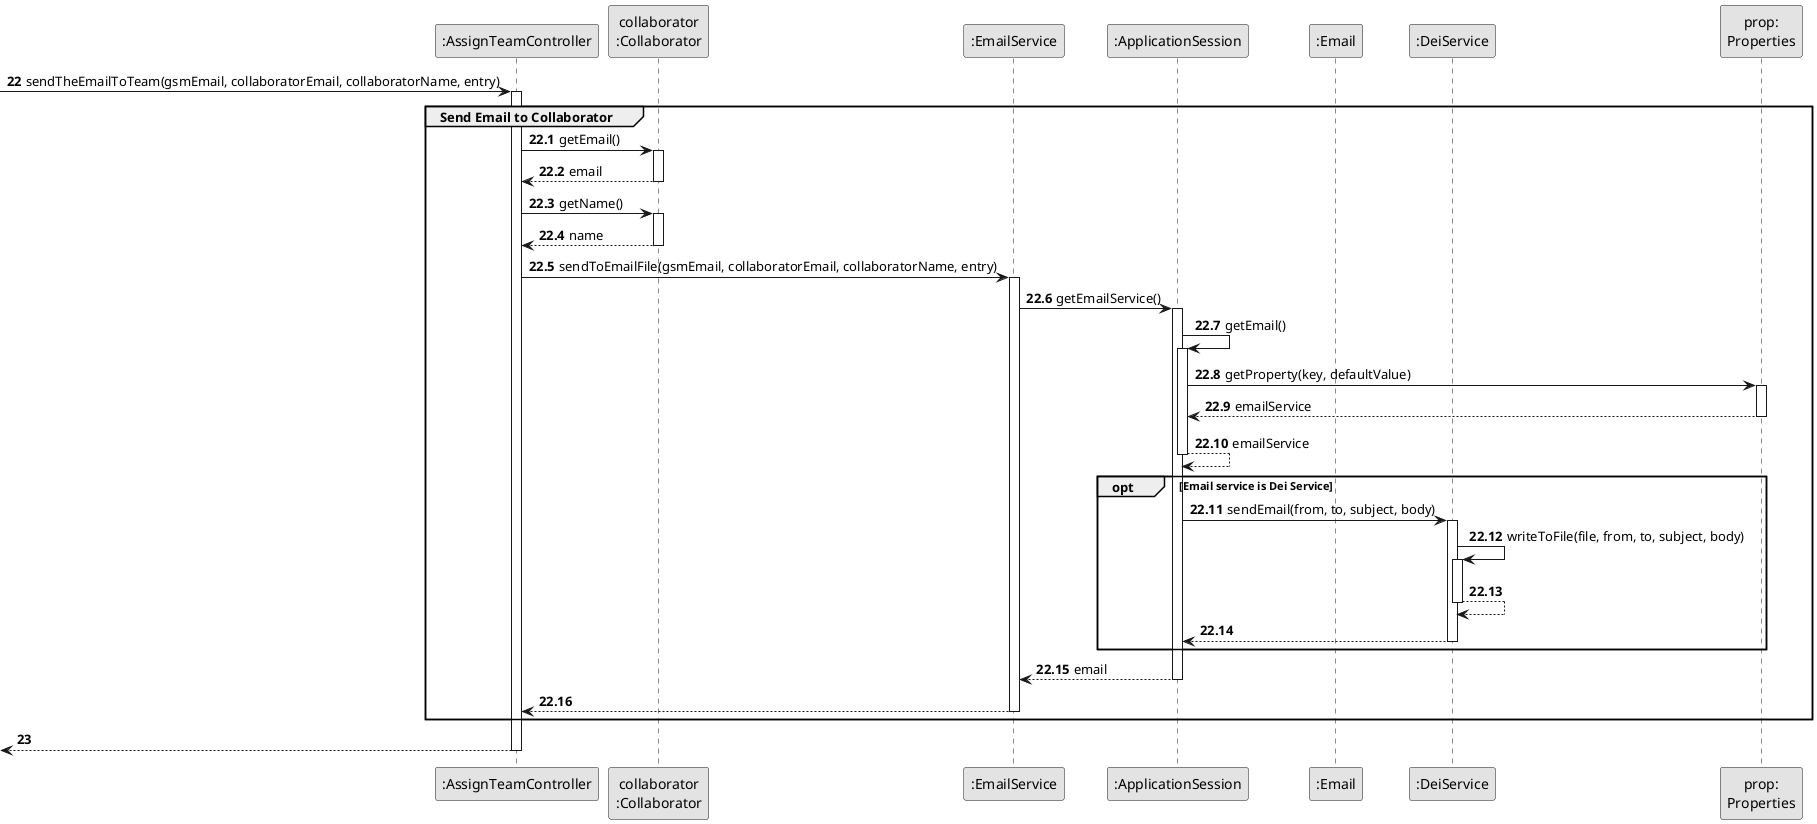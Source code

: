@startuml
skinparam monochrome true
skinparam packageStyle rectangle
skinparam shadowing false

participant ":AssignTeamController" as CTRL
participant "collaborator\n:Collaborator" as Collaborator
participant ":EmailService" as emailService
participant ":ApplicationSession" as ApplicationSession
participant ":Email" as email
participant ":DeiService" as deiService
participant "prop:\nProperties" as Properties

autonumber 22
-> CTRL: sendTheEmailToTeam(gsmEmail, collaboratorEmail, collaboratorName, entry)

autonumber 22.1
activate CTRL
    group Send Email to Collaborator

                    CTRL -> Collaborator: getEmail()
                    activate Collaborator

                    Collaborator --> CTRL: email
                    deactivate Collaborator

                    CTRL -> Collaborator: getName()
                    activate Collaborator

                    Collaborator --> CTRL: name
                    deactivate Collaborator

                CTRL -> emailService: sendToEmailFile(gsmEmail, collaboratorEmail, collaboratorName, entry)
                activate emailService

                    emailService -> ApplicationSession: getEmailService()
                    activate ApplicationSession

                        ApplicationSession -> ApplicationSession: getEmail()
                        activate ApplicationSession

                            ApplicationSession -> Properties: getProperty(key, defaultValue)
                            activate Properties

                            Properties --> ApplicationSession: emailService
                            deactivate Properties

                        ApplicationSession --> ApplicationSession: emailService
                        deactivate ApplicationSession

                        opt Email service is Dei Service

                        ApplicationSession -> deiService: sendEmail(from, to, subject, body)
                        activate deiService

                            deiService -> deiService: writeToFile(file, from, to, subject, body)
                            activate deiService

                            deiService --> deiService:
                            deactivate deiService

                        deiService --> ApplicationSession
                        deactivate deiService

                        end

                    ApplicationSession --> emailService: email
                    deactivate ApplicationSession

                emailService --> CTRL
                deactivate emailService

    end group
    autonumber 23
    <-- CTRL :
deactivate CTRL


@enduml